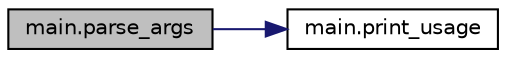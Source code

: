 digraph "main.parse_args"
{
 // INTERACTIVE_SVG=YES
 // LATEX_PDF_SIZE
  edge [fontname="Helvetica",fontsize="10",labelfontname="Helvetica",labelfontsize="10"];
  node [fontname="Helvetica",fontsize="10",shape=record];
  rankdir="LR";
  Node1 [label="main.parse_args",height=0.2,width=0.4,color="black", fillcolor="grey75", style="filled", fontcolor="black",tooltip=" "];
  Node1 -> Node2 [color="midnightblue",fontsize="10",style="solid",fontname="Helvetica"];
  Node2 [label="main.print_usage",height=0.2,width=0.4,color="black", fillcolor="white", style="filled",URL="$namespacemain.html#a3c89a61420f55e04a6327e12df5d1043",tooltip=" "];
}
